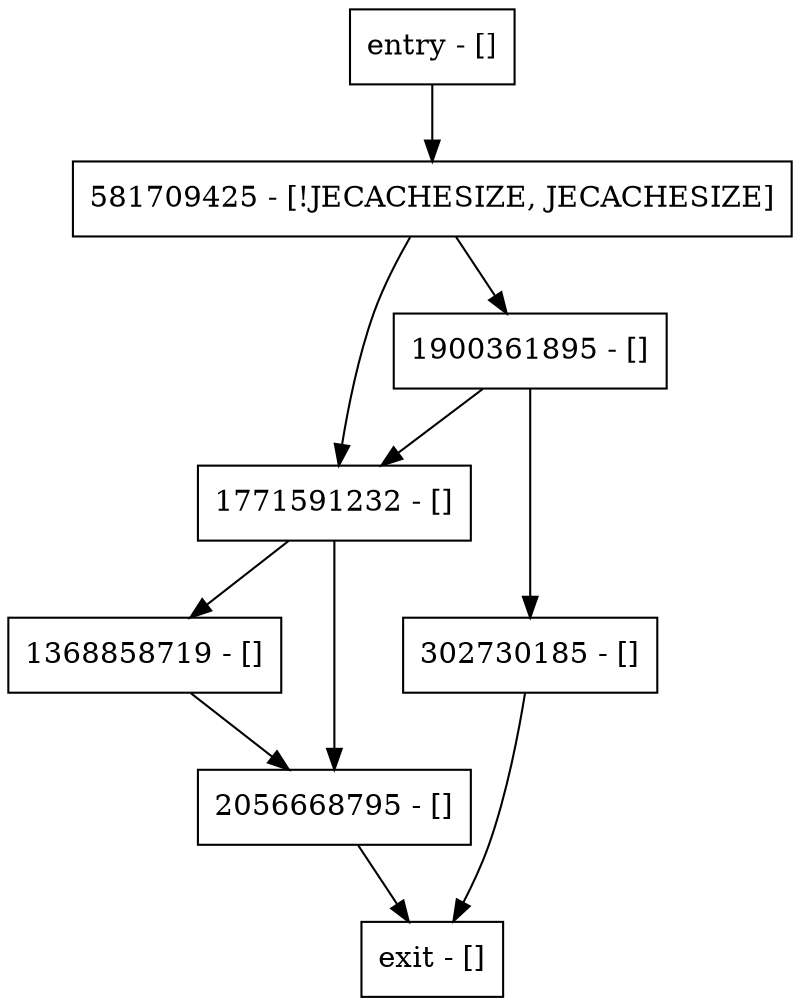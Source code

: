 digraph minimalClose {
node [shape=record];
entry [label="entry - []"];
exit [label="exit - []"];
581709425 [label="581709425 - [!JECACHESIZE, JECACHESIZE]"];
1900361895 [label="1900361895 - []"];
1368858719 [label="1368858719 - []"];
1771591232 [label="1771591232 - []"];
302730185 [label="302730185 - []"];
2056668795 [label="2056668795 - []"];
entry;
exit;
entry -> 581709425;
581709425 -> 1900361895;
581709425 -> 1771591232;
1900361895 -> 1771591232;
1900361895 -> 302730185;
1368858719 -> 2056668795;
1771591232 -> 1368858719;
1771591232 -> 2056668795;
302730185 -> exit;
2056668795 -> exit;
}
